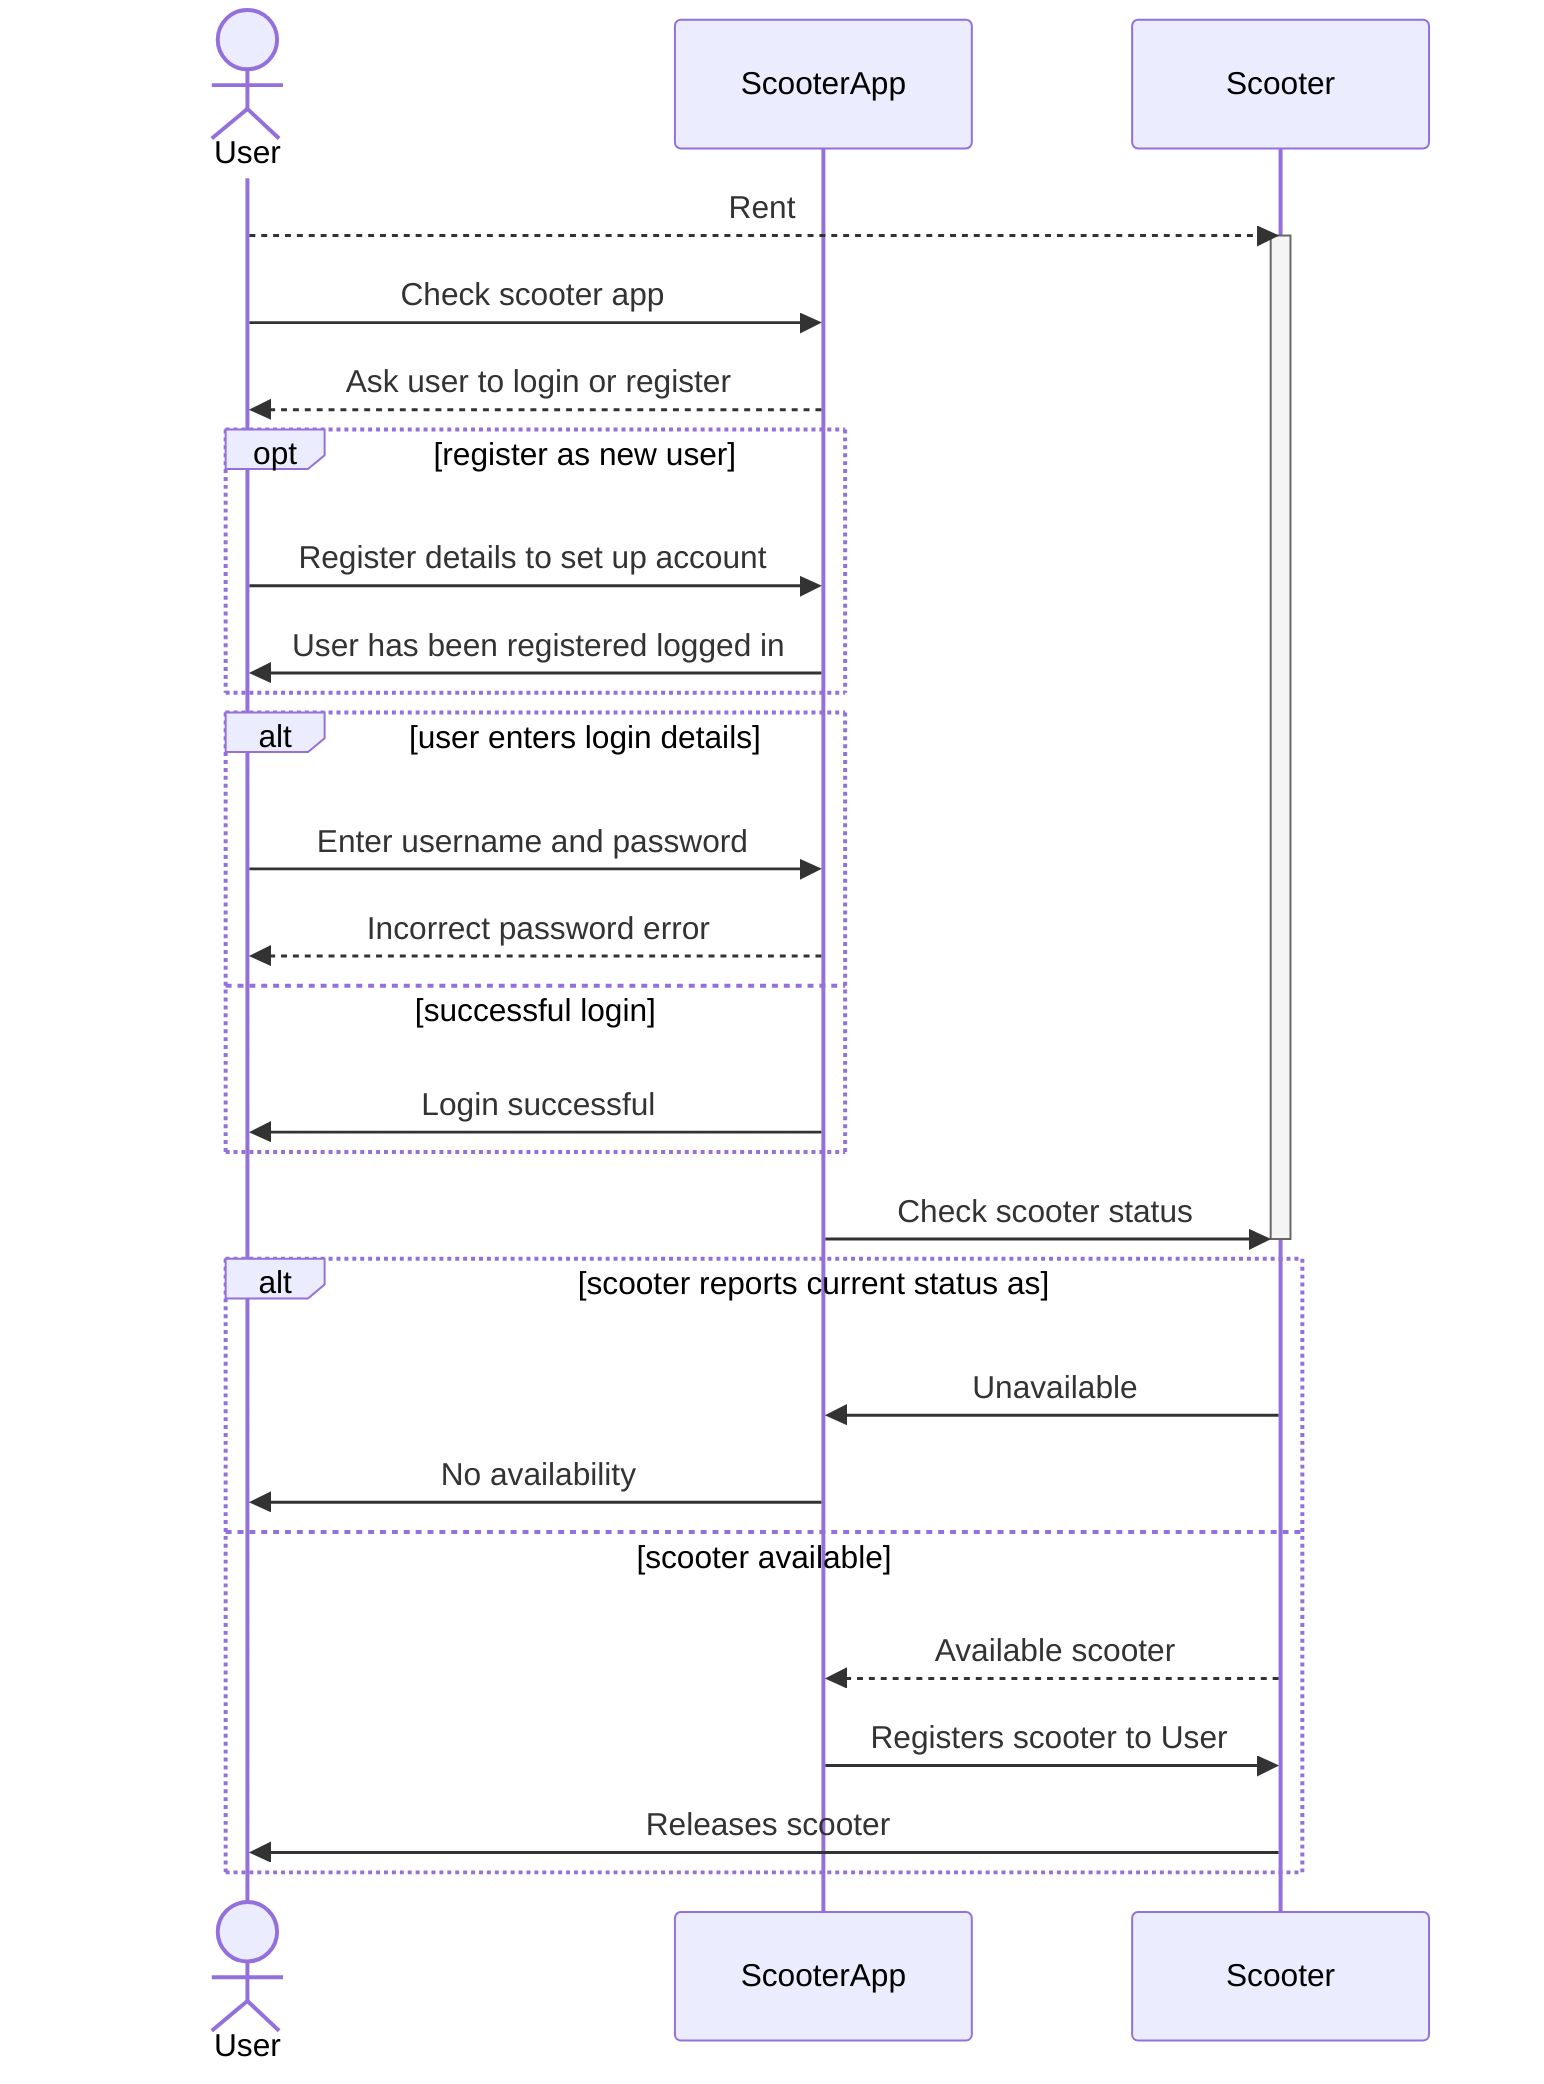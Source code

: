 sequenceDiagram

%% @backgroundColor(#f0f4f4)

    actor User
    participant ScooterApp
    participant Scooter
    
    User -->> Scooter: Rent
    activate Scooter
    User ->> ScooterApp: Check scooter app
    ScooterApp -->> User: Ask user to login or register

    opt register as new user
        User ->> ScooterApp: Register details to set up account
        ScooterApp ->> User: User has been registered logged in
    end

    alt user enters login details
        User ->> ScooterApp: Enter username and password
        ScooterApp -->> User: Incorrect password error      
    else successful login 
        ScooterApp ->> User: Login successful
        
    end
    
    ScooterApp ->> Scooter: Check scooter status
    deactivate Scooter

    alt scooter reports current status as
        Scooter ->> ScooterApp: Unavailable
        ScooterApp ->> User: No availability
    else scooter available
        Scooter -->> ScooterApp: Available scooter
        ScooterApp ->> Scooter: Registers scooter to User
        Scooter ->> User: Releases scooter
    end